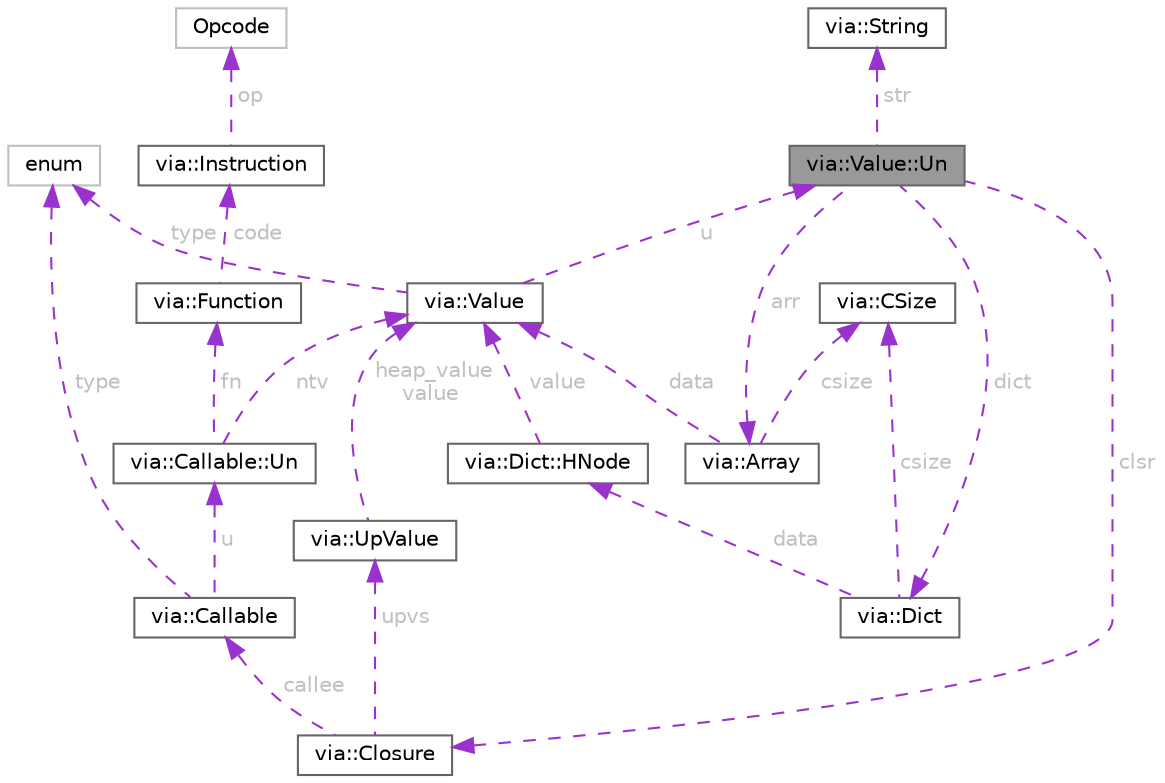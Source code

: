 digraph "via::Value::Un"
{
 // LATEX_PDF_SIZE
  bgcolor="transparent";
  edge [fontname=Helvetica,fontsize=10,labelfontname=Helvetica,labelfontsize=10];
  node [fontname=Helvetica,fontsize=10,shape=box,height=0.2,width=0.4];
  Node1 [id="Node000001",label="via::Value::Un",height=0.2,width=0.4,color="gray40", fillcolor="grey60", style="filled", fontcolor="black",tooltip="Holds the actual value for the current tag."];
  Node2 -> Node1 [id="edge1_Node000001_Node000002",dir="back",color="darkorchid3",style="dashed",tooltip=" ",label=" str",fontcolor="grey" ];
  Node2 [id="Node000002",label="via::String",height=0.2,width=0.4,color="gray40", fillcolor="white", style="filled",URL="$structvia_1_1String.html",tooltip="Constant-sized owning string type used in the via runtime."];
  Node3 -> Node1 [id="edge2_Node000001_Node000003",dir="back",color="darkorchid3",style="dashed",tooltip=" ",label=" arr",fontcolor="grey" ];
  Node3 [id="Node000003",label="via::Array",height=0.2,width=0.4,color="gray40", fillcolor="white", style="filled",URL="$structvia_1_1Array.html",tooltip="A growable, dynamically sized array of Value elements."];
  Node4 -> Node3 [id="edge3_Node000003_Node000004",dir="back",color="darkorchid3",style="dashed",tooltip=" ",label=" data",fontcolor="grey" ];
  Node4 [id="Node000004",label="via::Value",height=0.2,width=0.4,color="gray40", fillcolor="white", style="filled",URL="$structvia_1_1Value.html",tooltip="Polymorphic tagged union representing any runtime value in via."];
  Node5 -> Node4 [id="edge4_Node000004_Node000005",dir="back",color="darkorchid3",style="dashed",tooltip=" ",label=" type",fontcolor="grey" ];
  Node5 [id="Node000005",label="enum",height=0.2,width=0.4,color="grey75", fillcolor="white", style="filled",tooltip=" "];
  Node1 -> Node4 [id="edge5_Node000004_Node000001",dir="back",color="darkorchid3",style="dashed",tooltip=" ",label=" u",fontcolor="grey" ];
  Node6 -> Node3 [id="edge6_Node000003_Node000006",dir="back",color="darkorchid3",style="dashed",tooltip=" ",label=" csize",fontcolor="grey" ];
  Node6 [id="Node000006",label="via::CSize",height=0.2,width=0.4,color="gray40", fillcolor="white", style="filled",URL="$structvia_1_1CSize.html",tooltip="Small utility size caching structure."];
  Node7 -> Node1 [id="edge7_Node000001_Node000007",dir="back",color="darkorchid3",style="dashed",tooltip=" ",label=" dict",fontcolor="grey" ];
  Node7 [id="Node000007",label="via::Dict",height=0.2,width=0.4,color="gray40", fillcolor="white", style="filled",URL="$structvia_1_1Dict.html",tooltip="A dynamically allocated hash table mapping const char* keys to Value objects."];
  Node8 -> Node7 [id="edge8_Node000007_Node000008",dir="back",color="darkorchid3",style="dashed",tooltip=" ",label=" data",fontcolor="grey" ];
  Node8 [id="Node000008",label="via::Dict::HNode",height=0.2,width=0.4,color="gray40", fillcolor="white", style="filled",URL="$structvia_1_1Dict_1_1HNode.html",tooltip="A single key-value entry within the dictionary hash table."];
  Node4 -> Node8 [id="edge9_Node000008_Node000004",dir="back",color="darkorchid3",style="dashed",tooltip=" ",label=" value",fontcolor="grey" ];
  Node6 -> Node7 [id="edge10_Node000007_Node000006",dir="back",color="darkorchid3",style="dashed",tooltip=" ",label=" csize",fontcolor="grey" ];
  Node9 -> Node1 [id="edge11_Node000001_Node000009",dir="back",color="darkorchid3",style="dashed",tooltip=" ",label=" clsr",fontcolor="grey" ];
  Node9 [id="Node000009",label="via::Closure",height=0.2,width=0.4,color="gray40", fillcolor="white", style="filled",URL="$structvia_1_1Closure.html",tooltip="Wraps a Callable with its captured upvalues for lexical scoping."];
  Node10 -> Node9 [id="edge12_Node000009_Node000010",dir="back",color="darkorchid3",style="dashed",tooltip=" ",label=" callee",fontcolor="grey" ];
  Node10 [id="Node000010",label="via::Callable",height=0.2,width=0.4,color="gray40", fillcolor="white", style="filled",URL="$structvia_1_1Callable.html",tooltip="Wraps a function-like object, either user-defined or native."];
  Node5 -> Node10 [id="edge13_Node000010_Node000005",dir="back",color="darkorchid3",style="dashed",tooltip=" ",label=" type",fontcolor="grey" ];
  Node11 -> Node10 [id="edge14_Node000010_Node000011",dir="back",color="darkorchid3",style="dashed",tooltip=" ",label=" u",fontcolor="grey" ];
  Node11 [id="Node000011",label="via::Callable::Un",height=0.2,width=0.4,color="gray40", fillcolor="white", style="filled",URL="$unionvia_1_1Callable_1_1Un.html",tooltip="Stores either a pointer to a Function or a NativeFn."];
  Node12 -> Node11 [id="edge15_Node000011_Node000012",dir="back",color="darkorchid3",style="dashed",tooltip=" ",label=" fn",fontcolor="grey" ];
  Node12 [id="Node000012",label="via::Function",height=0.2,width=0.4,color="gray40", fillcolor="white", style="filled",URL="$structvia_1_1Function.html",tooltip="Represents a user-defined via function, including its bytecode and metadata."];
  Node13 -> Node12 [id="edge16_Node000012_Node000013",dir="back",color="darkorchid3",style="dashed",tooltip=" ",label=" code",fontcolor="grey" ];
  Node13 [id="Node000013",label="via::Instruction",height=0.2,width=0.4,color="gray40", fillcolor="white", style="filled",URL="$structvia_1_1Instruction.html",tooltip="Represents a single VM instruction in the Via bytecode format."];
  Node14 -> Node13 [id="edge17_Node000013_Node000014",dir="back",color="darkorchid3",style="dashed",tooltip=" ",label=" op",fontcolor="grey" ];
  Node14 [id="Node000014",label="Opcode",height=0.2,width=0.4,color="grey75", fillcolor="white", style="filled",tooltip=" "];
  Node4 -> Node11 [id="edge18_Node000011_Node000004",dir="back",color="darkorchid3",style="dashed",tooltip=" ",label=" ntv",fontcolor="grey" ];
  Node15 -> Node9 [id="edge19_Node000009_Node000015",dir="back",color="darkorchid3",style="dashed",tooltip=" ",label=" upvs",fontcolor="grey" ];
  Node15 [id="Node000015",label="via::UpValue",height=0.2,width=0.4,color="gray40", fillcolor="white", style="filled",URL="$structvia_1_1UpValue.html",tooltip="Represents a captured variable in a closure."];
  Node4 -> Node15 [id="edge20_Node000015_Node000004",dir="back",color="darkorchid3",style="dashed",tooltip=" ",label=" heap_value\nvalue",fontcolor="grey" ];
}
